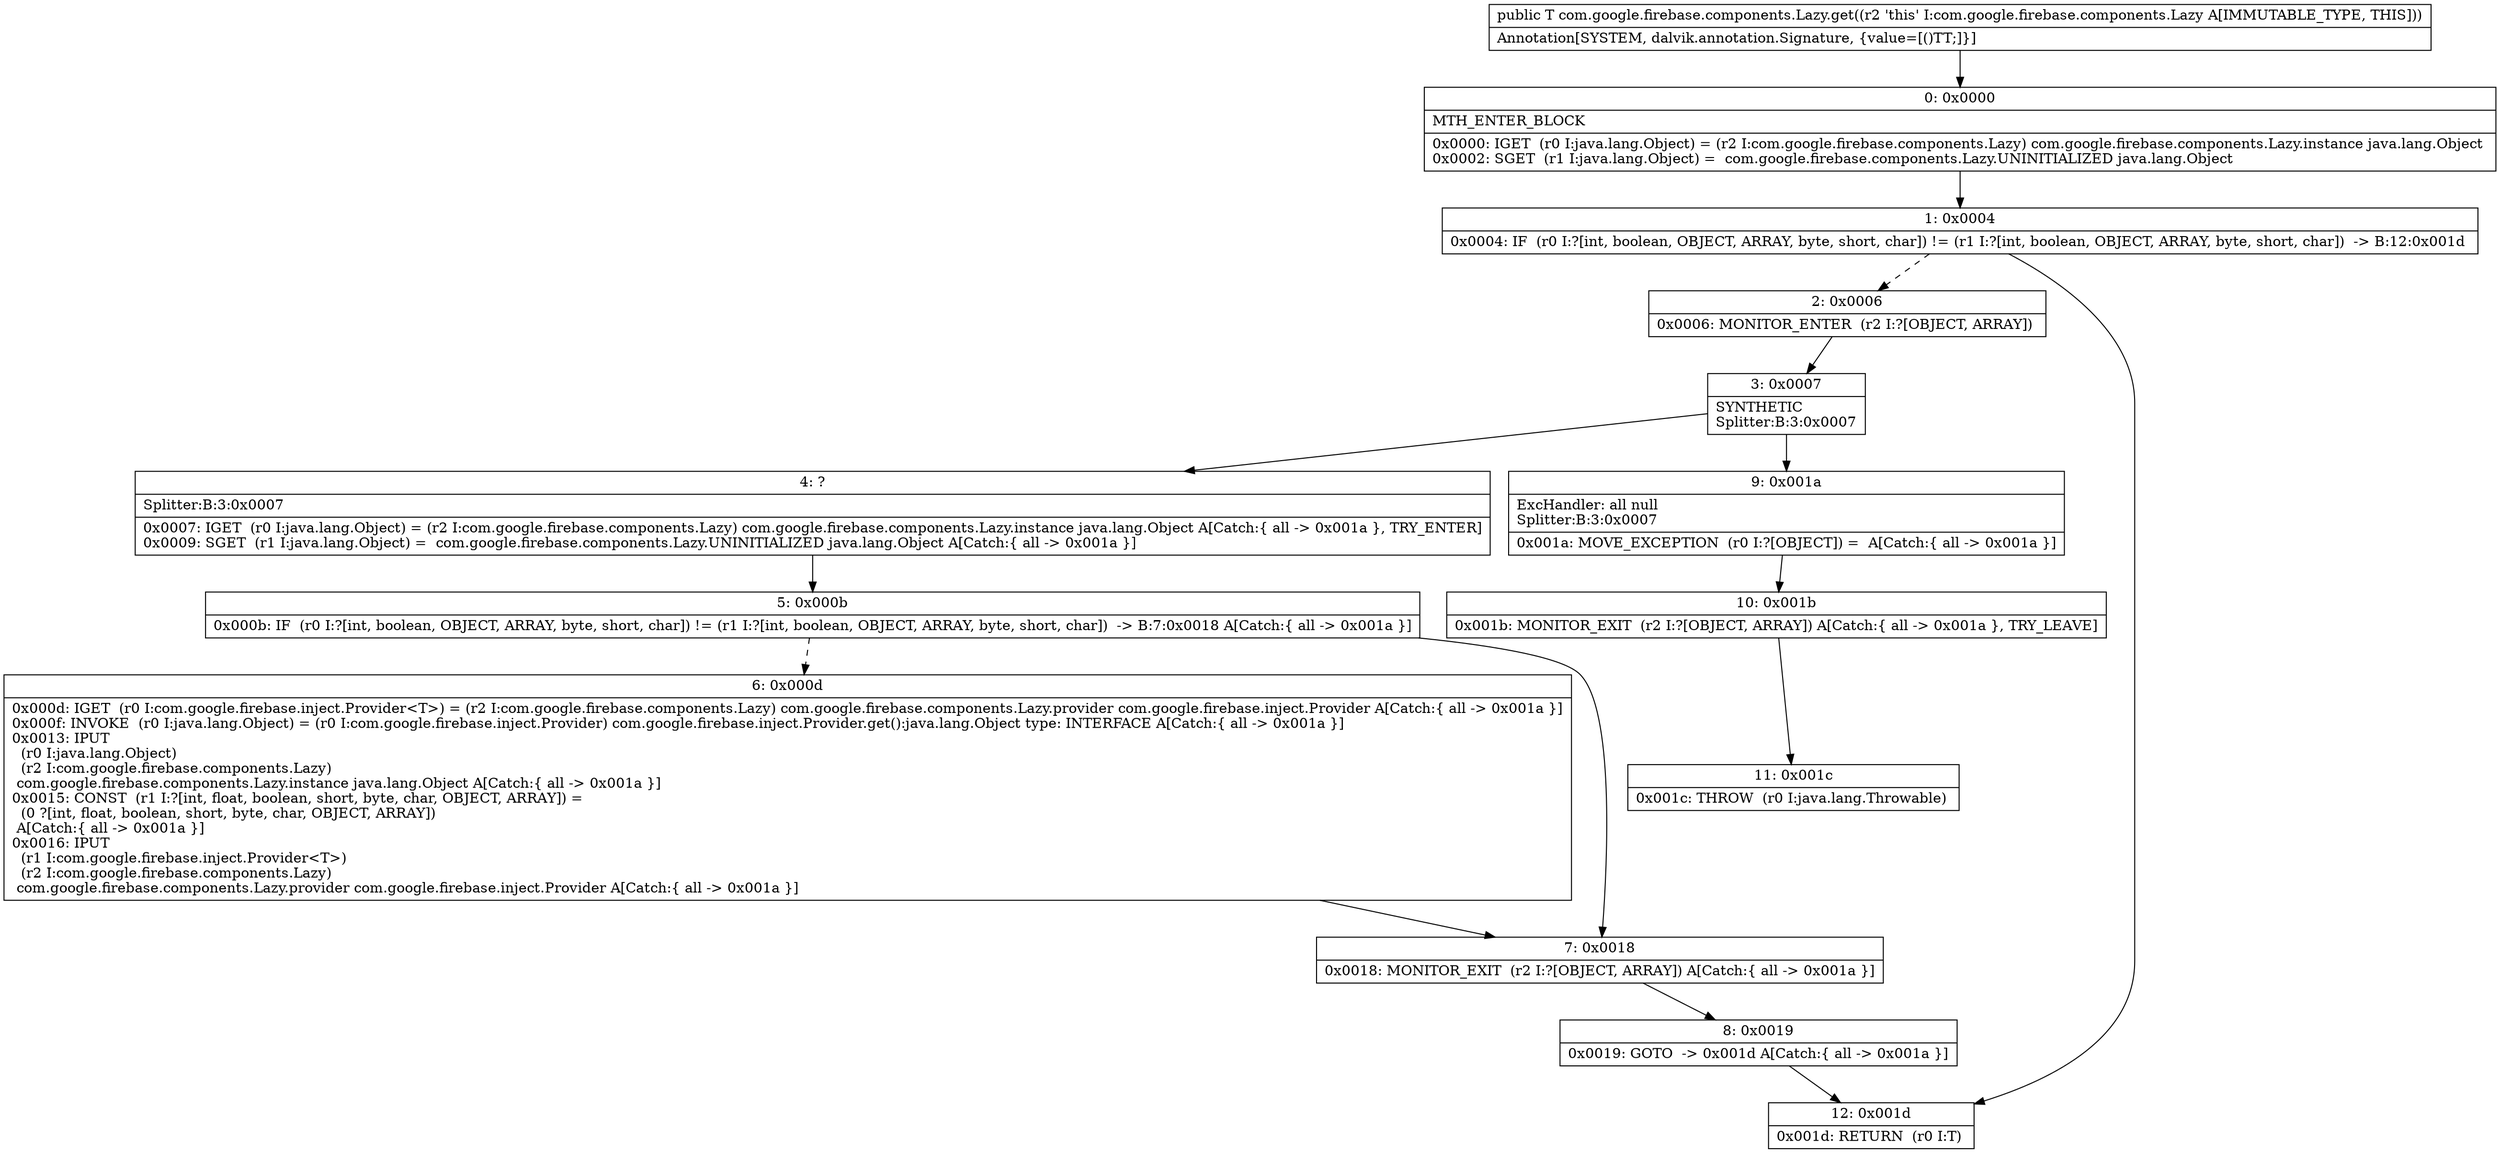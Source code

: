 digraph "CFG forcom.google.firebase.components.Lazy.get()Ljava\/lang\/Object;" {
Node_0 [shape=record,label="{0\:\ 0x0000|MTH_ENTER_BLOCK\l|0x0000: IGET  (r0 I:java.lang.Object) = (r2 I:com.google.firebase.components.Lazy) com.google.firebase.components.Lazy.instance java.lang.Object \l0x0002: SGET  (r1 I:java.lang.Object) =  com.google.firebase.components.Lazy.UNINITIALIZED java.lang.Object \l}"];
Node_1 [shape=record,label="{1\:\ 0x0004|0x0004: IF  (r0 I:?[int, boolean, OBJECT, ARRAY, byte, short, char]) != (r1 I:?[int, boolean, OBJECT, ARRAY, byte, short, char])  \-\> B:12:0x001d \l}"];
Node_2 [shape=record,label="{2\:\ 0x0006|0x0006: MONITOR_ENTER  (r2 I:?[OBJECT, ARRAY]) \l}"];
Node_3 [shape=record,label="{3\:\ 0x0007|SYNTHETIC\lSplitter:B:3:0x0007\l}"];
Node_4 [shape=record,label="{4\:\ ?|Splitter:B:3:0x0007\l|0x0007: IGET  (r0 I:java.lang.Object) = (r2 I:com.google.firebase.components.Lazy) com.google.firebase.components.Lazy.instance java.lang.Object A[Catch:\{ all \-\> 0x001a \}, TRY_ENTER]\l0x0009: SGET  (r1 I:java.lang.Object) =  com.google.firebase.components.Lazy.UNINITIALIZED java.lang.Object A[Catch:\{ all \-\> 0x001a \}]\l}"];
Node_5 [shape=record,label="{5\:\ 0x000b|0x000b: IF  (r0 I:?[int, boolean, OBJECT, ARRAY, byte, short, char]) != (r1 I:?[int, boolean, OBJECT, ARRAY, byte, short, char])  \-\> B:7:0x0018 A[Catch:\{ all \-\> 0x001a \}]\l}"];
Node_6 [shape=record,label="{6\:\ 0x000d|0x000d: IGET  (r0 I:com.google.firebase.inject.Provider\<T\>) = (r2 I:com.google.firebase.components.Lazy) com.google.firebase.components.Lazy.provider com.google.firebase.inject.Provider A[Catch:\{ all \-\> 0x001a \}]\l0x000f: INVOKE  (r0 I:java.lang.Object) = (r0 I:com.google.firebase.inject.Provider) com.google.firebase.inject.Provider.get():java.lang.Object type: INTERFACE A[Catch:\{ all \-\> 0x001a \}]\l0x0013: IPUT  \l  (r0 I:java.lang.Object)\l  (r2 I:com.google.firebase.components.Lazy)\l com.google.firebase.components.Lazy.instance java.lang.Object A[Catch:\{ all \-\> 0x001a \}]\l0x0015: CONST  (r1 I:?[int, float, boolean, short, byte, char, OBJECT, ARRAY]) = \l  (0 ?[int, float, boolean, short, byte, char, OBJECT, ARRAY])\l A[Catch:\{ all \-\> 0x001a \}]\l0x0016: IPUT  \l  (r1 I:com.google.firebase.inject.Provider\<T\>)\l  (r2 I:com.google.firebase.components.Lazy)\l com.google.firebase.components.Lazy.provider com.google.firebase.inject.Provider A[Catch:\{ all \-\> 0x001a \}]\l}"];
Node_7 [shape=record,label="{7\:\ 0x0018|0x0018: MONITOR_EXIT  (r2 I:?[OBJECT, ARRAY]) A[Catch:\{ all \-\> 0x001a \}]\l}"];
Node_8 [shape=record,label="{8\:\ 0x0019|0x0019: GOTO  \-\> 0x001d A[Catch:\{ all \-\> 0x001a \}]\l}"];
Node_9 [shape=record,label="{9\:\ 0x001a|ExcHandler: all null\lSplitter:B:3:0x0007\l|0x001a: MOVE_EXCEPTION  (r0 I:?[OBJECT]) =  A[Catch:\{ all \-\> 0x001a \}]\l}"];
Node_10 [shape=record,label="{10\:\ 0x001b|0x001b: MONITOR_EXIT  (r2 I:?[OBJECT, ARRAY]) A[Catch:\{ all \-\> 0x001a \}, TRY_LEAVE]\l}"];
Node_11 [shape=record,label="{11\:\ 0x001c|0x001c: THROW  (r0 I:java.lang.Throwable) \l}"];
Node_12 [shape=record,label="{12\:\ 0x001d|0x001d: RETURN  (r0 I:T) \l}"];
MethodNode[shape=record,label="{public T com.google.firebase.components.Lazy.get((r2 'this' I:com.google.firebase.components.Lazy A[IMMUTABLE_TYPE, THIS]))  | Annotation[SYSTEM, dalvik.annotation.Signature, \{value=[()TT;]\}]\l}"];
MethodNode -> Node_0;
Node_0 -> Node_1;
Node_1 -> Node_2[style=dashed];
Node_1 -> Node_12;
Node_2 -> Node_3;
Node_3 -> Node_4;
Node_3 -> Node_9;
Node_4 -> Node_5;
Node_5 -> Node_6[style=dashed];
Node_5 -> Node_7;
Node_6 -> Node_7;
Node_7 -> Node_8;
Node_8 -> Node_12;
Node_9 -> Node_10;
Node_10 -> Node_11;
}

